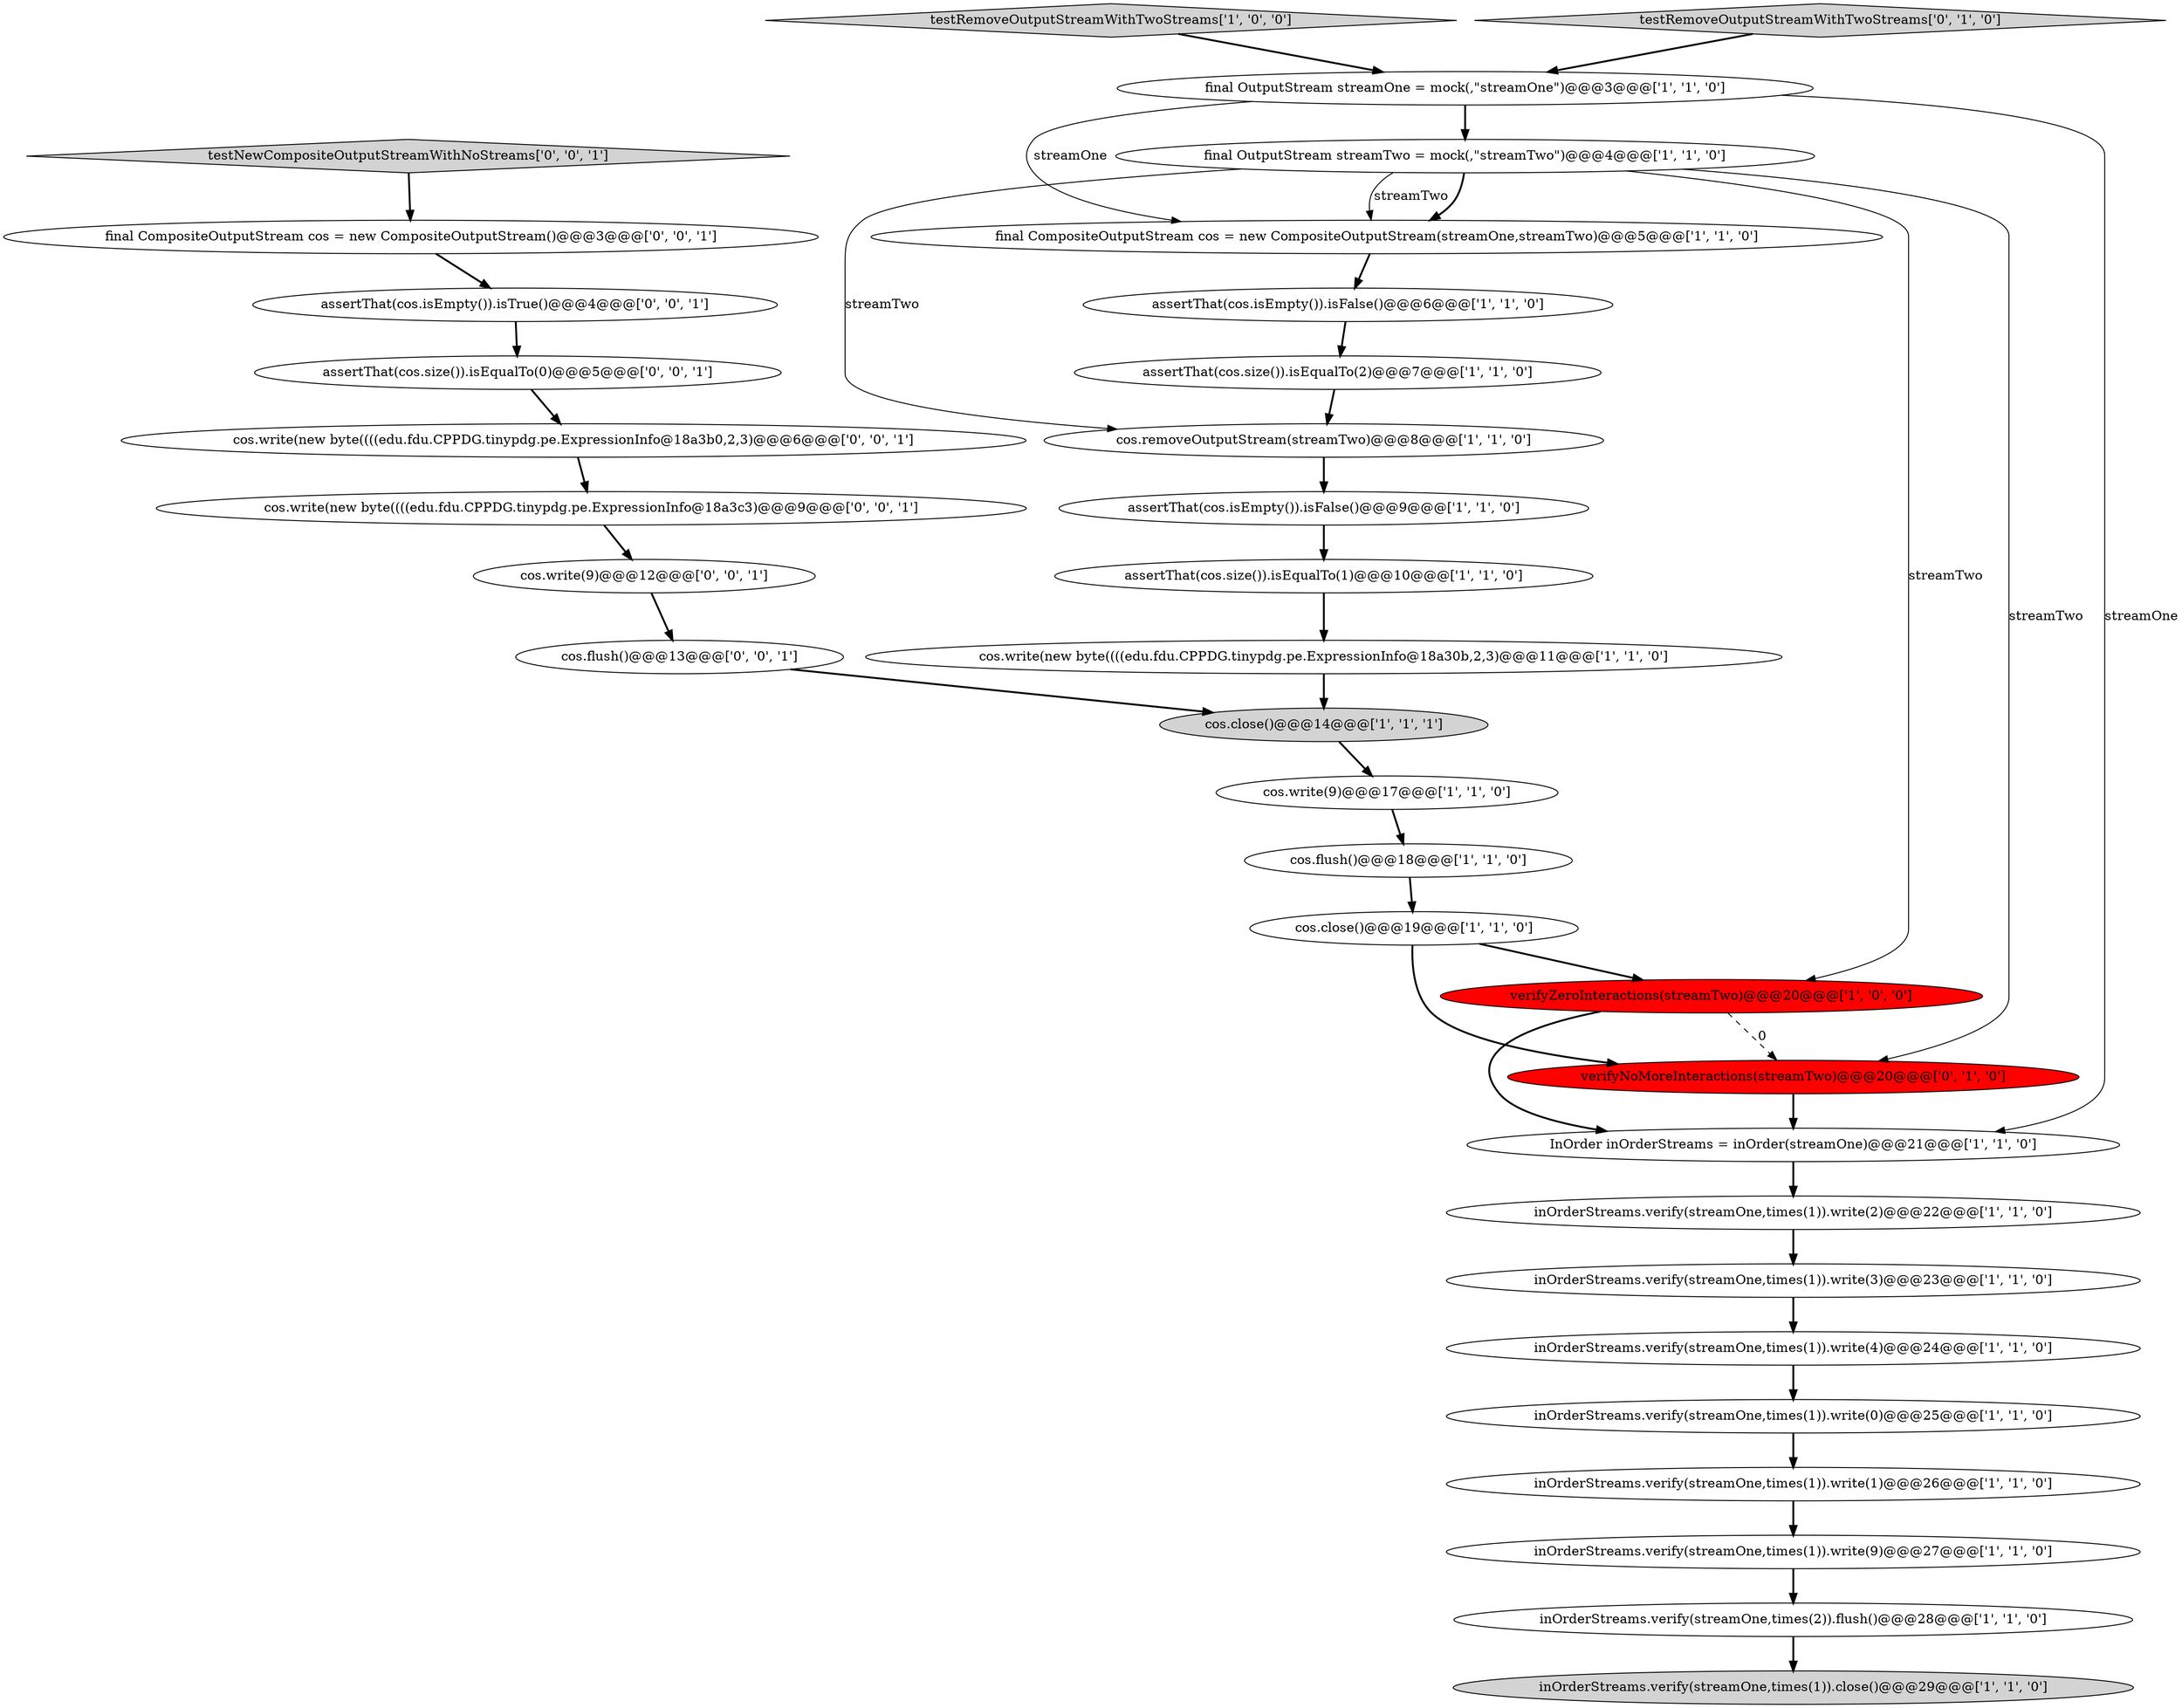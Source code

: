 digraph {
15 [style = filled, label = "inOrderStreams.verify(streamOne,times(1)).write(4)@@@24@@@['1', '1', '0']", fillcolor = white, shape = ellipse image = "AAA0AAABBB1BBB"];
23 [style = filled, label = "testRemoveOutputStreamWithTwoStreams['1', '0', '0']", fillcolor = lightgray, shape = diamond image = "AAA0AAABBB1BBB"];
32 [style = filled, label = "final CompositeOutputStream cos = new CompositeOutputStream()@@@3@@@['0', '0', '1']", fillcolor = white, shape = ellipse image = "AAA0AAABBB3BBB"];
31 [style = filled, label = "assertThat(cos.isEmpty()).isTrue()@@@4@@@['0', '0', '1']", fillcolor = white, shape = ellipse image = "AAA0AAABBB3BBB"];
13 [style = filled, label = "final CompositeOutputStream cos = new CompositeOutputStream(streamOne,streamTwo)@@@5@@@['1', '1', '0']", fillcolor = white, shape = ellipse image = "AAA0AAABBB1BBB"];
2 [style = filled, label = "final OutputStream streamTwo = mock(,\"streamTwo\")@@@4@@@['1', '1', '0']", fillcolor = white, shape = ellipse image = "AAA0AAABBB1BBB"];
19 [style = filled, label = "cos.flush()@@@18@@@['1', '1', '0']", fillcolor = white, shape = ellipse image = "AAA0AAABBB1BBB"];
26 [style = filled, label = "cos.write(new byte((((edu.fdu.CPPDG.tinypdg.pe.ExpressionInfo@18a3b0,2,3)@@@6@@@['0', '0', '1']", fillcolor = white, shape = ellipse image = "AAA0AAABBB3BBB"];
10 [style = filled, label = "inOrderStreams.verify(streamOne,times(1)).write(9)@@@27@@@['1', '1', '0']", fillcolor = white, shape = ellipse image = "AAA0AAABBB1BBB"];
20 [style = filled, label = "cos.close()@@@19@@@['1', '1', '0']", fillcolor = white, shape = ellipse image = "AAA0AAABBB1BBB"];
24 [style = filled, label = "verifyNoMoreInteractions(streamTwo)@@@20@@@['0', '1', '0']", fillcolor = red, shape = ellipse image = "AAA1AAABBB2BBB"];
30 [style = filled, label = "cos.write(new byte((((edu.fdu.CPPDG.tinypdg.pe.ExpressionInfo@18a3c3)@@@9@@@['0', '0', '1']", fillcolor = white, shape = ellipse image = "AAA0AAABBB3BBB"];
7 [style = filled, label = "inOrderStreams.verify(streamOne,times(1)).write(0)@@@25@@@['1', '1', '0']", fillcolor = white, shape = ellipse image = "AAA0AAABBB1BBB"];
8 [style = filled, label = "final OutputStream streamOne = mock(,\"streamOne\")@@@3@@@['1', '1', '0']", fillcolor = white, shape = ellipse image = "AAA0AAABBB1BBB"];
12 [style = filled, label = "cos.close()@@@14@@@['1', '1', '1']", fillcolor = lightgray, shape = ellipse image = "AAA0AAABBB1BBB"];
5 [style = filled, label = "inOrderStreams.verify(streamOne,times(1)).write(3)@@@23@@@['1', '1', '0']", fillcolor = white, shape = ellipse image = "AAA0AAABBB1BBB"];
3 [style = filled, label = "assertThat(cos.isEmpty()).isFalse()@@@9@@@['1', '1', '0']", fillcolor = white, shape = ellipse image = "AAA0AAABBB1BBB"];
11 [style = filled, label = "assertThat(cos.isEmpty()).isFalse()@@@6@@@['1', '1', '0']", fillcolor = white, shape = ellipse image = "AAA0AAABBB1BBB"];
27 [style = filled, label = "cos.write(9)@@@12@@@['0', '0', '1']", fillcolor = white, shape = ellipse image = "AAA0AAABBB3BBB"];
18 [style = filled, label = "InOrder inOrderStreams = inOrder(streamOne)@@@21@@@['1', '1', '0']", fillcolor = white, shape = ellipse image = "AAA0AAABBB1BBB"];
0 [style = filled, label = "inOrderStreams.verify(streamOne,times(1)).close()@@@29@@@['1', '1', '0']", fillcolor = lightgray, shape = ellipse image = "AAA0AAABBB1BBB"];
28 [style = filled, label = "cos.flush()@@@13@@@['0', '0', '1']", fillcolor = white, shape = ellipse image = "AAA0AAABBB3BBB"];
17 [style = filled, label = "cos.removeOutputStream(streamTwo)@@@8@@@['1', '1', '0']", fillcolor = white, shape = ellipse image = "AAA0AAABBB1BBB"];
33 [style = filled, label = "testNewCompositeOutputStreamWithNoStreams['0', '0', '1']", fillcolor = lightgray, shape = diamond image = "AAA0AAABBB3BBB"];
16 [style = filled, label = "assertThat(cos.size()).isEqualTo(1)@@@10@@@['1', '1', '0']", fillcolor = white, shape = ellipse image = "AAA0AAABBB1BBB"];
1 [style = filled, label = "inOrderStreams.verify(streamOne,times(1)).write(1)@@@26@@@['1', '1', '0']", fillcolor = white, shape = ellipse image = "AAA0AAABBB1BBB"];
29 [style = filled, label = "assertThat(cos.size()).isEqualTo(0)@@@5@@@['0', '0', '1']", fillcolor = white, shape = ellipse image = "AAA0AAABBB3BBB"];
4 [style = filled, label = "inOrderStreams.verify(streamOne,times(1)).write(2)@@@22@@@['1', '1', '0']", fillcolor = white, shape = ellipse image = "AAA0AAABBB1BBB"];
6 [style = filled, label = "cos.write(new byte((((edu.fdu.CPPDG.tinypdg.pe.ExpressionInfo@18a30b,2,3)@@@11@@@['1', '1', '0']", fillcolor = white, shape = ellipse image = "AAA0AAABBB1BBB"];
9 [style = filled, label = "verifyZeroInteractions(streamTwo)@@@20@@@['1', '0', '0']", fillcolor = red, shape = ellipse image = "AAA1AAABBB1BBB"];
14 [style = filled, label = "cos.write(9)@@@17@@@['1', '1', '0']", fillcolor = white, shape = ellipse image = "AAA0AAABBB1BBB"];
22 [style = filled, label = "assertThat(cos.size()).isEqualTo(2)@@@7@@@['1', '1', '0']", fillcolor = white, shape = ellipse image = "AAA0AAABBB1BBB"];
25 [style = filled, label = "testRemoveOutputStreamWithTwoStreams['0', '1', '0']", fillcolor = lightgray, shape = diamond image = "AAA0AAABBB2BBB"];
21 [style = filled, label = "inOrderStreams.verify(streamOne,times(2)).flush()@@@28@@@['1', '1', '0']", fillcolor = white, shape = ellipse image = "AAA0AAABBB1BBB"];
7->1 [style = bold, label=""];
2->9 [style = solid, label="streamTwo"];
15->7 [style = bold, label=""];
21->0 [style = bold, label=""];
9->24 [style = dashed, label="0"];
20->9 [style = bold, label=""];
19->20 [style = bold, label=""];
16->6 [style = bold, label=""];
27->28 [style = bold, label=""];
2->17 [style = solid, label="streamTwo"];
30->27 [style = bold, label=""];
2->24 [style = solid, label="streamTwo"];
5->15 [style = bold, label=""];
31->29 [style = bold, label=""];
14->19 [style = bold, label=""];
8->18 [style = solid, label="streamOne"];
10->21 [style = bold, label=""];
3->16 [style = bold, label=""];
23->8 [style = bold, label=""];
28->12 [style = bold, label=""];
24->18 [style = bold, label=""];
13->11 [style = bold, label=""];
2->13 [style = bold, label=""];
29->26 [style = bold, label=""];
26->30 [style = bold, label=""];
8->13 [style = solid, label="streamOne"];
9->18 [style = bold, label=""];
18->4 [style = bold, label=""];
8->2 [style = bold, label=""];
12->14 [style = bold, label=""];
17->3 [style = bold, label=""];
11->22 [style = bold, label=""];
22->17 [style = bold, label=""];
33->32 [style = bold, label=""];
25->8 [style = bold, label=""];
2->13 [style = solid, label="streamTwo"];
20->24 [style = bold, label=""];
1->10 [style = bold, label=""];
4->5 [style = bold, label=""];
32->31 [style = bold, label=""];
6->12 [style = bold, label=""];
}
